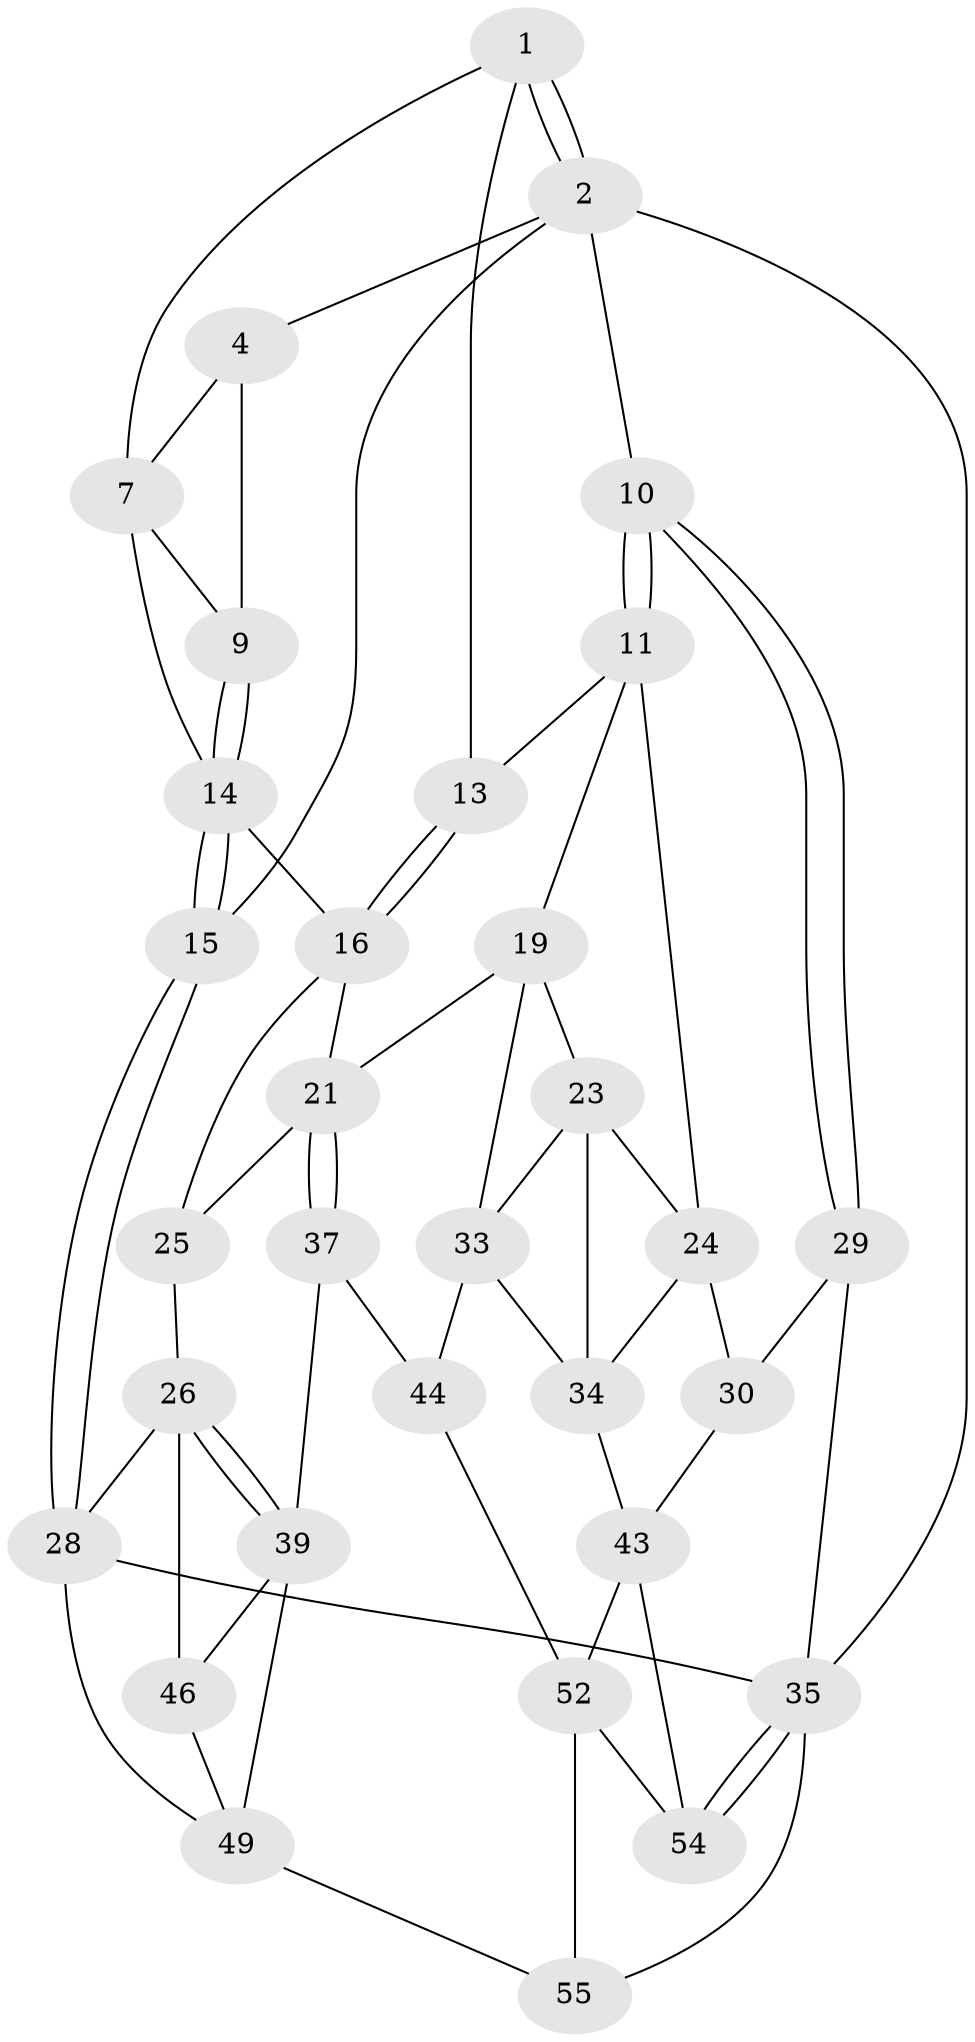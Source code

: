 // Generated by graph-tools (version 1.1) at 2025/24/03/03/25 07:24:32]
// undirected, 32 vertices, 68 edges
graph export_dot {
graph [start="1"]
  node [color=gray90,style=filled];
  1 [pos="+0.6459996131929635+0",super="+6"];
  2 [pos="+1+0",super="+3"];
  4 [pos="+0+0",super="+5"];
  7 [pos="+0.3602233280299029+0.21284805356571146",super="+8"];
  9 [pos="+0.30801536122902784+0.22764419159646904"];
  10 [pos="+1+0.10379381486589373"];
  11 [pos="+1+0.15395760662491956",super="+12"];
  13 [pos="+0.5932608878858848+0.34726642571318966"];
  14 [pos="+0+0.3683304063226431",super="+18"];
  15 [pos="+0+0.3826732257336576"];
  16 [pos="+0.5525496814055987+0.40374890005792036",super="+17"];
  19 [pos="+0.6914075319381685+0.47211692410762734",super="+20"];
  21 [pos="+0.5626141599286955+0.5882524921046041",super="+22"];
  23 [pos="+0.7816541081901999+0.5323403351552584",super="+32"];
  24 [pos="+0.8532730597619417+0.4911489517887194",super="+31"];
  25 [pos="+0.3526716904560873+0.5472005165708341"];
  26 [pos="+0.34918372606411+0.5513246859270516",super="+27"];
  28 [pos="+0+0.411123309113549",super="+47"];
  29 [pos="+1+0.35688994169358035",super="+36"];
  30 [pos="+0.9142925756668114+0.6650867392762969",super="+42"];
  33 [pos="+0.6155846953755144+0.5993350516721758",super="+41"];
  34 [pos="+0.7757002357466865+0.6384419337907166",super="+40"];
  35 [pos="+1+1",super="+48"];
  37 [pos="+0.5237304153844109+0.6681494611715723",super="+38"];
  39 [pos="+0.3252100627213387+0.7661717437462895",super="+45"];
  43 [pos="+0.8274596658963103+0.7890716791558716",super="+51"];
  44 [pos="+0.6282042416616321+0.7913856560538225",super="+53"];
  46 [pos="+0.18689917288845403+0.6787032224674988"];
  49 [pos="+0.0538445722906901+0.7521875161486243",super="+50"];
  52 [pos="+0.553069485499843+0.9813324342482694",super="+56"];
  54 [pos="+1+1"];
  55 [pos="+0+1"];
  1 -- 2;
  1 -- 2;
  1 -- 13;
  1 -- 7;
  2 -- 10;
  2 -- 35 [weight=2];
  2 -- 4;
  2 -- 15;
  4 -- 9;
  4 -- 7;
  7 -- 9;
  7 -- 14;
  9 -- 14;
  9 -- 14;
  10 -- 11;
  10 -- 11;
  10 -- 29;
  10 -- 29;
  11 -- 24;
  11 -- 19;
  11 -- 13;
  13 -- 16;
  13 -- 16;
  14 -- 15;
  14 -- 15;
  14 -- 16;
  15 -- 28;
  15 -- 28;
  16 -- 25;
  16 -- 21;
  19 -- 23;
  19 -- 33;
  19 -- 21;
  21 -- 37;
  21 -- 37;
  21 -- 25;
  23 -- 24;
  23 -- 33;
  23 -- 34;
  24 -- 34;
  24 -- 30;
  25 -- 26;
  26 -- 39;
  26 -- 39;
  26 -- 28;
  26 -- 46;
  28 -- 49;
  28 -- 35;
  29 -- 30 [weight=2];
  29 -- 35;
  30 -- 43;
  33 -- 44;
  33 -- 34;
  34 -- 43;
  35 -- 54;
  35 -- 54;
  35 -- 55;
  37 -- 44 [weight=2];
  37 -- 39;
  39 -- 49;
  39 -- 46;
  43 -- 52;
  43 -- 54;
  44 -- 52;
  46 -- 49;
  49 -- 55;
  52 -- 54;
  52 -- 55;
}
